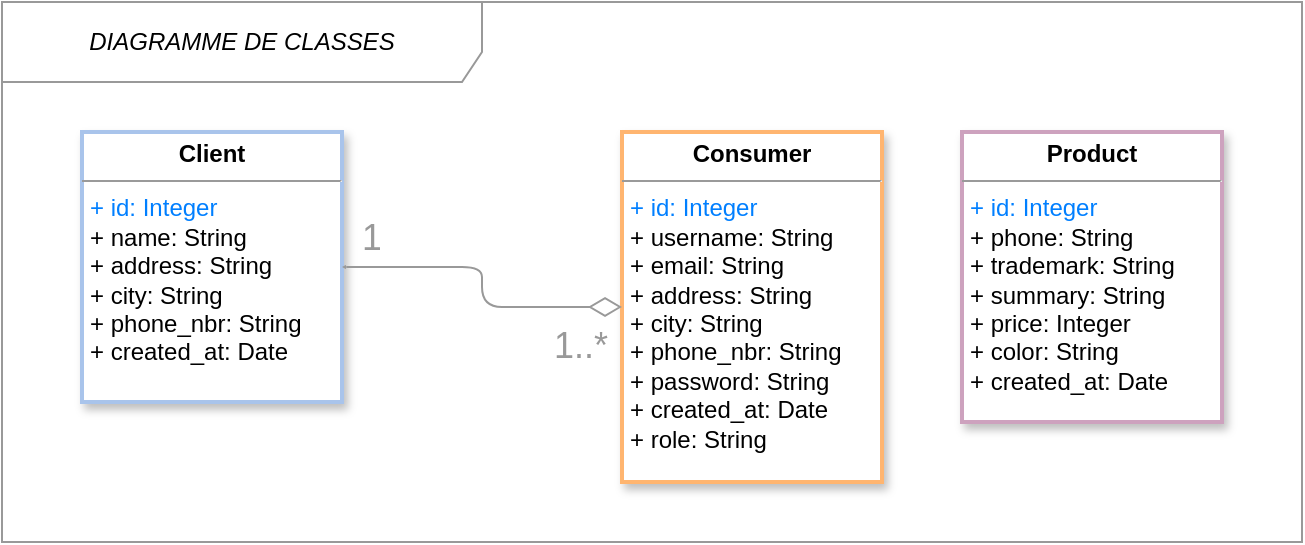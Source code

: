 <mxfile version="14.4.7" type="device"><diagram id="zo3Z8OIjbRjMRSa6nkiR" name="Page-1"><mxGraphModel dx="1090" dy="595" grid="1" gridSize="10" guides="1" tooltips="1" connect="1" arrows="1" fold="1" page="1" pageScale="1" pageWidth="827" pageHeight="1169" math="0" shadow="0"><root><mxCell id="0"/><mxCell id="1" parent="0"/><mxCell id="fkjt4uzKcZgQRxpVQ1lF-1" value="&lt;span style=&quot;font-size: 12px;&quot;&gt;DIAGRAMME DE CLASSES&lt;/span&gt;" style="shape=umlFrame;whiteSpace=wrap;html=1;width=240;height=40;fillColor=#FFFFFF;swimlaneFillColor=#ffffff;strokeColor=#999999;fontSize=12;fontStyle=2" parent="1" vertex="1"><mxGeometry x="220" y="60" width="650" height="270" as="geometry"/></mxCell><mxCell id="fkjt4uzKcZgQRxpVQ1lF-2" value="&lt;p style=&quot;margin: 0px ; margin-top: 4px ; text-align: center&quot;&gt;&lt;b&gt;Consumer&lt;/b&gt;&lt;/p&gt;&lt;hr size=&quot;1&quot;&gt;&lt;p style=&quot;margin: 0px ; margin-left: 4px&quot;&gt;&lt;font color=&quot;#007fff&quot;&gt;+ id: Integer&lt;/font&gt;&lt;br&gt;&lt;/p&gt;&lt;p style=&quot;margin: 0px ; margin-left: 4px&quot;&gt;&lt;span&gt;+ username: String&lt;/span&gt;&lt;/p&gt;&lt;p style=&quot;margin: 0px ; margin-left: 4px&quot;&gt;&lt;span&gt;+ email: String&lt;/span&gt;&lt;/p&gt;&lt;p style=&quot;margin: 0px 0px 0px 4px&quot;&gt;+ address: String&lt;/p&gt;&lt;p style=&quot;margin: 0px 0px 0px 4px&quot;&gt;+ city: String&lt;/p&gt;&lt;p style=&quot;margin: 0px 0px 0px 4px&quot;&gt;+ phone_nbr: String&lt;/p&gt;&lt;p style=&quot;margin: 0px ; margin-left: 4px&quot;&gt;+ password: String&lt;/p&gt;&lt;p style=&quot;margin: 0px ; margin-left: 4px&quot;&gt;+ created_at: Date&lt;/p&gt;&lt;p style=&quot;margin: 0px ; margin-left: 4px&quot;&gt;+ role: String&lt;/p&gt;&lt;p style=&quot;margin: 0px ; margin-left: 4px&quot;&gt;&lt;br&gt;&lt;/p&gt;&lt;p style=&quot;margin: 0px ; margin-left: 4px&quot;&gt;&lt;span&gt;&amp;nbsp;&lt;/span&gt;&lt;/p&gt;&lt;p style=&quot;margin: 0px ; margin-left: 4px&quot;&gt;&lt;font color=&quot;#007FFF&quot;&gt;&lt;br&gt;&lt;/font&gt;&lt;/p&gt;" style="verticalAlign=top;align=left;overflow=fill;fontSize=12;fontFamily=Helvetica;html=1;fillColor=#FFFFFF;strokeWidth=2;shadow=1;strokeColor=#FFB570;" parent="1" vertex="1"><mxGeometry x="530" y="125" width="130" height="175" as="geometry"/></mxCell><mxCell id="fkjt4uzKcZgQRxpVQ1lF-3" value="&lt;p style=&quot;margin: 0px ; margin-top: 4px ; text-align: center&quot;&gt;&lt;b&gt;Client&lt;/b&gt;&lt;/p&gt;&lt;hr size=&quot;1&quot;&gt;&lt;p style=&quot;margin: 0px ; margin-left: 4px&quot;&gt;&lt;font color=&quot;#007fff&quot;&gt;+ id: Integer&lt;/font&gt;&lt;/p&gt;&lt;p style=&quot;margin: 0px 0px 0px 4px&quot;&gt;+ name: String&lt;br&gt;&lt;/p&gt;&lt;p style=&quot;margin: 0px 0px 0px 4px&quot;&gt;+ address: String&lt;/p&gt;&lt;p style=&quot;margin: 0px 0px 0px 4px&quot;&gt;+ city: String&lt;/p&gt;&lt;p style=&quot;margin: 0px 0px 0px 4px&quot;&gt;+ phone_nbr: String&lt;/p&gt;&lt;p style=&quot;margin: 0px 0px 0px 4px&quot;&gt;+ created_at: Date&lt;/p&gt;&lt;p style=&quot;margin: 0px 0px 0px 4px&quot;&gt;&lt;br&gt;&lt;/p&gt;&amp;nbsp;" style="verticalAlign=top;align=left;overflow=fill;fontSize=12;fontFamily=Helvetica;html=1;gradientDirection=north;strokeWidth=2;rounded=0;shadow=1;strokeColor=#A9C4EB;" parent="1" vertex="1"><mxGeometry x="260" y="125" width="130" height="135" as="geometry"/></mxCell><mxCell id="fkjt4uzKcZgQRxpVQ1lF-6" value="1..*" style="text;strokeColor=none;fillColor=none;align=left;verticalAlign=top;spacingLeft=4;spacingRight=4;overflow=hidden;rotatable=0;points=[[0,0.5],[1,0.5]];portConstraint=eastwest;fontSize=18;fontColor=#999999;" parent="1" vertex="1"><mxGeometry x="490" y="214" width="40" height="30" as="geometry"/></mxCell><mxCell id="fkjt4uzKcZgQRxpVQ1lF-8" value="" style="endArrow=open;html=1;endSize=0;startArrow=diamondThin;startSize=14;startFill=0;edgeStyle=orthogonalEdgeStyle;align=left;verticalAlign=bottom;entryX=1;entryY=0.5;entryDx=0;entryDy=0;exitX=0;exitY=0.5;exitDx=0;exitDy=0;strokeColor=#999999;" parent="1" source="fkjt4uzKcZgQRxpVQ1lF-2" target="fkjt4uzKcZgQRxpVQ1lF-3" edge="1"><mxGeometry x="-1" y="3" relative="1" as="geometry"><mxPoint x="222" y="248" as="sourcePoint"/><mxPoint x="248.9" y="199" as="targetPoint"/><Array as="points"><mxPoint x="460" y="213"/><mxPoint x="460" y="193"/></Array></mxGeometry></mxCell><mxCell id="fkjt4uzKcZgQRxpVQ1lF-9" value="&lt;p style=&quot;margin: 0px ; margin-top: 4px ; text-align: center&quot;&gt;&lt;b&gt;Product&lt;/b&gt;&lt;/p&gt;&lt;hr size=&quot;1&quot;&gt;&lt;p style=&quot;margin: 0px ; margin-left: 4px&quot;&gt;&lt;font color=&quot;#007fff&quot;&gt;+ id: Integer&lt;/font&gt;&lt;br&gt;&lt;/p&gt;&lt;p style=&quot;margin: 0px ; margin-left: 4px&quot;&gt;&lt;span&gt;+ phone: String&lt;/span&gt;&lt;/p&gt;&lt;p style=&quot;margin: 0px ; margin-left: 4px&quot;&gt;&lt;span&gt;+ trademark: String&lt;/span&gt;&lt;/p&gt;&lt;p style=&quot;margin: 0px ; margin-left: 4px&quot;&gt;&lt;span&gt;+ summary: String&lt;/span&gt;&lt;/p&gt;&lt;p style=&quot;margin: 0px ; margin-left: 4px&quot;&gt;&lt;span&gt;+ price: Integer&lt;/span&gt;&lt;/p&gt;&lt;p style=&quot;margin: 0px ; margin-left: 4px&quot;&gt;&lt;span&gt;+ color: String&lt;/span&gt;&lt;/p&gt;&lt;p style=&quot;margin: 0px ; margin-left: 4px&quot;&gt;+ created_at: Date&lt;/p&gt;&lt;p style=&quot;margin: 0px ; margin-left: 4px&quot;&gt;&lt;br&gt;&lt;/p&gt;&lt;p style=&quot;margin: 0px ; margin-left: 4px&quot;&gt;&lt;span&gt;&amp;nbsp;&lt;/span&gt;&lt;/p&gt;&lt;p style=&quot;margin: 0px ; margin-left: 4px&quot;&gt;&lt;font color=&quot;#007FFF&quot;&gt;&lt;br&gt;&lt;/font&gt;&lt;/p&gt;" style="verticalAlign=top;align=left;overflow=fill;fontSize=12;fontFamily=Helvetica;html=1;fillColor=#FFFFFF;strokeWidth=2;shadow=1;strokeColor=#CDA2BE;" parent="1" vertex="1"><mxGeometry x="700" y="125" width="130" height="145" as="geometry"/></mxCell><mxCell id="fkjt4uzKcZgQRxpVQ1lF-13" value="1" style="text;strokeColor=none;fillColor=none;align=left;verticalAlign=top;spacingLeft=4;spacingRight=4;overflow=hidden;rotatable=0;points=[[0,0.5],[1,0.5]];portConstraint=eastwest;fontSize=18;dashed=1;fontColor=#999999;" parent="1" vertex="1"><mxGeometry x="394" y="160" width="20" height="30" as="geometry"/></mxCell></root></mxGraphModel></diagram></mxfile>
